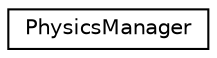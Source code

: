 digraph "Graphical Class Hierarchy"
{
 // LATEX_PDF_SIZE
  edge [fontname="Helvetica",fontsize="10",labelfontname="Helvetica",labelfontsize="10"];
  node [fontname="Helvetica",fontsize="10",shape=record];
  rankdir="LR";
  Node0 [label="PhysicsManager",height=0.2,width=0.4,color="black", fillcolor="white", style="filled",URL="$class_physics_manager.html",tooltip=" "];
}
